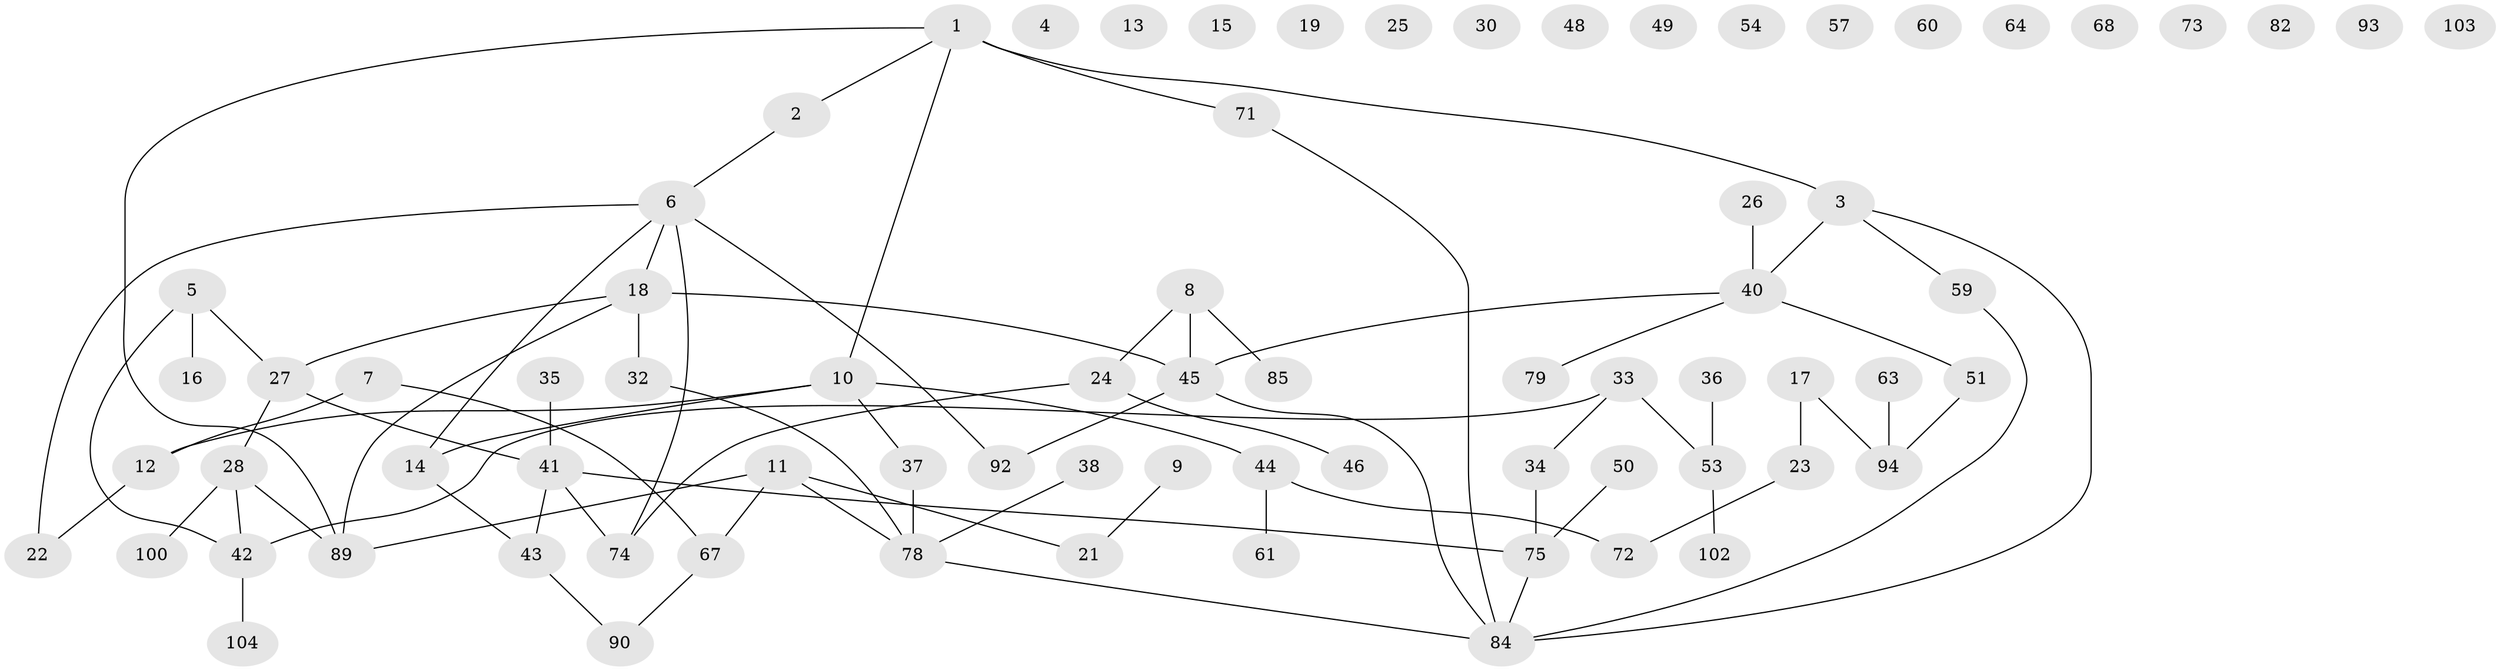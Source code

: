 // Generated by graph-tools (version 1.1) at 2025/23/03/03/25 07:23:27]
// undirected, 75 vertices, 78 edges
graph export_dot {
graph [start="1"]
  node [color=gray90,style=filled];
  1 [super="+95"];
  2 [super="+98"];
  3 [super="+47"];
  4;
  5 [super="+86"];
  6 [super="+101"];
  7 [super="+20"];
  8;
  9;
  10 [super="+106"];
  11 [super="+80"];
  12 [super="+58"];
  13;
  14 [super="+66"];
  15;
  16 [super="+70"];
  17 [super="+62"];
  18 [super="+39"];
  19;
  21 [super="+105"];
  22;
  23 [super="+69"];
  24 [super="+29"];
  25;
  26 [super="+31"];
  27 [super="+91"];
  28 [super="+76"];
  30;
  32 [super="+55"];
  33 [super="+65"];
  34;
  35;
  36;
  37;
  38;
  40 [super="+52"];
  41 [super="+56"];
  42 [super="+81"];
  43;
  44 [super="+88"];
  45 [super="+83"];
  46;
  48;
  49;
  50;
  51 [super="+77"];
  53 [super="+87"];
  54;
  57;
  59;
  60;
  61;
  63;
  64;
  67;
  68 [super="+96"];
  71;
  72;
  73;
  74;
  75;
  78 [super="+97"];
  79;
  82;
  84 [super="+107"];
  85;
  89 [super="+99"];
  90;
  92;
  93;
  94;
  100;
  102;
  103;
  104;
  1 -- 89;
  1 -- 2;
  1 -- 10;
  1 -- 71;
  1 -- 3;
  2 -- 6;
  3 -- 40;
  3 -- 84;
  3 -- 59;
  5 -- 27;
  5 -- 42;
  5 -- 16;
  6 -- 14;
  6 -- 74;
  6 -- 18;
  6 -- 92;
  6 -- 22;
  7 -- 12;
  7 -- 67;
  8 -- 24;
  8 -- 85;
  8 -- 45;
  9 -- 21;
  10 -- 44;
  10 -- 37;
  10 -- 14;
  10 -- 12;
  11 -- 67;
  11 -- 21;
  11 -- 89;
  11 -- 78;
  12 -- 22;
  14 -- 43;
  17 -- 94;
  17 -- 23;
  18 -- 32;
  18 -- 45;
  18 -- 27;
  18 -- 89;
  23 -- 72;
  24 -- 46;
  24 -- 74;
  26 -- 40;
  27 -- 28;
  27 -- 41;
  28 -- 89;
  28 -- 100;
  28 -- 42;
  32 -- 78;
  33 -- 34;
  33 -- 53;
  33 -- 42;
  34 -- 75;
  35 -- 41;
  36 -- 53;
  37 -- 78;
  38 -- 78;
  40 -- 45;
  40 -- 51;
  40 -- 79;
  41 -- 43;
  41 -- 74;
  41 -- 75;
  42 -- 104;
  43 -- 90;
  44 -- 61;
  44 -- 72;
  45 -- 84;
  45 -- 92;
  50 -- 75;
  51 -- 94;
  53 -- 102;
  59 -- 84;
  63 -- 94;
  67 -- 90;
  71 -- 84;
  75 -- 84;
  78 -- 84;
}
